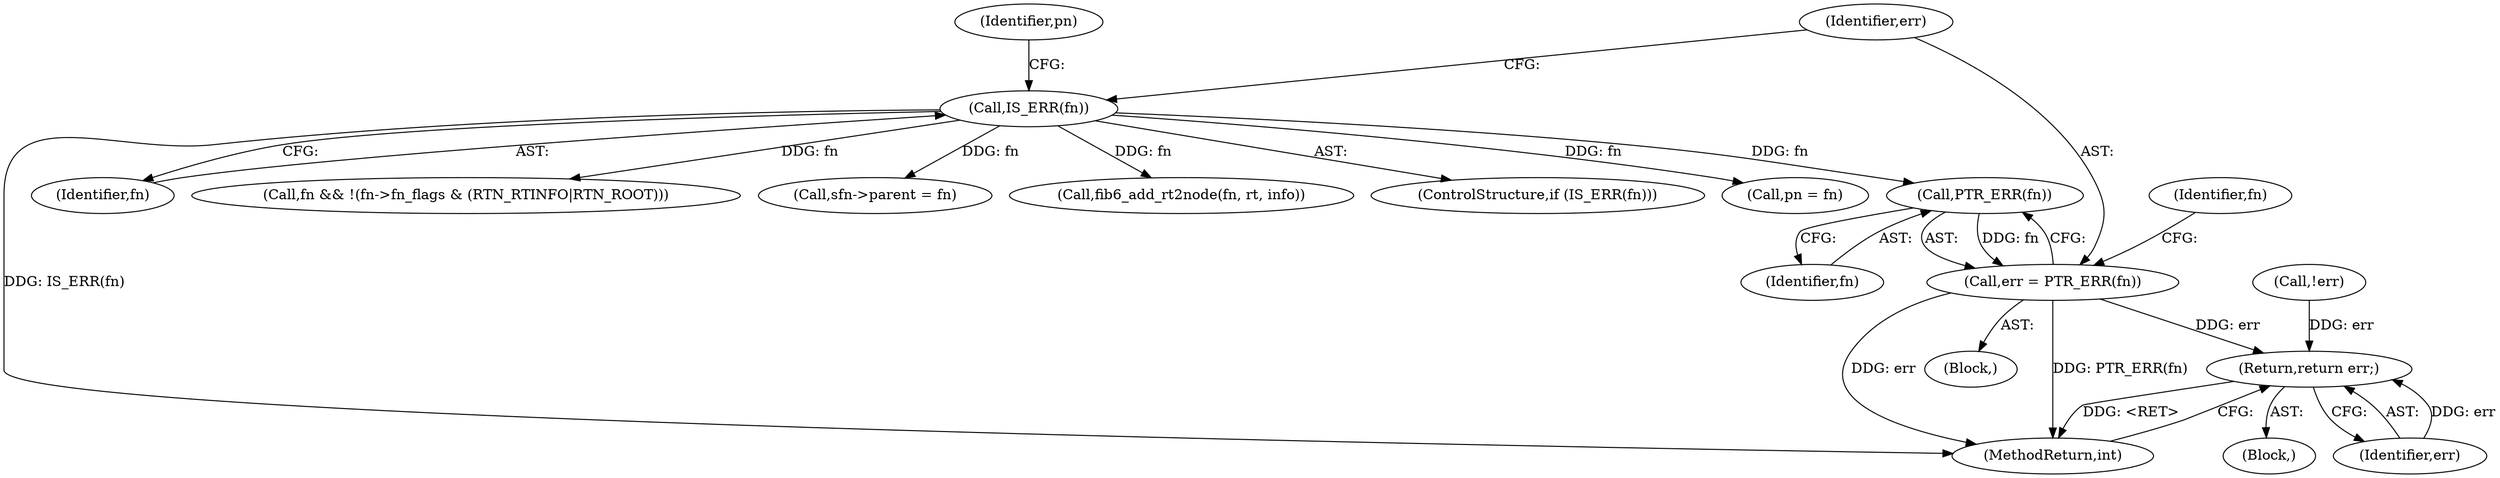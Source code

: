 digraph "0_linux_ae7b4e1f213aa659aedf9c6ecad0bf5f0476e1e2@pointer" {
"1000172" [label="(Call,PTR_ERR(fn))"];
"1000167" [label="(Call,IS_ERR(fn))"];
"1000170" [label="(Call,err = PTR_ERR(fn))"];
"1000400" [label="(Return,return err;)"];
"1000426" [label="(MethodReturn,int)"];
"1000168" [label="(Identifier,fn)"];
"1000169" [label="(Block,)"];
"1000179" [label="(Identifier,pn)"];
"1000293" [label="(Call,!err)"];
"1000404" [label="(Call,fn && !(fn->fn_flags & (RTN_RTINFO|RTN_ROOT)))"];
"1000246" [label="(Call,sfn->parent = fn)"];
"1000288" [label="(Call,fib6_add_rt2node(fn, rt, info))"];
"1000400" [label="(Return,return err;)"];
"1000170" [label="(Call,err = PTR_ERR(fn))"];
"1000166" [label="(ControlStructure,if (IS_ERR(fn)))"];
"1000171" [label="(Identifier,err)"];
"1000167" [label="(Call,IS_ERR(fn))"];
"1000173" [label="(Identifier,fn)"];
"1000175" [label="(Identifier,fn)"];
"1000401" [label="(Identifier,err)"];
"1000111" [label="(Block,)"];
"1000172" [label="(Call,PTR_ERR(fn))"];
"1000178" [label="(Call,pn = fn)"];
"1000172" -> "1000170"  [label="AST: "];
"1000172" -> "1000173"  [label="CFG: "];
"1000173" -> "1000172"  [label="AST: "];
"1000170" -> "1000172"  [label="CFG: "];
"1000172" -> "1000170"  [label="DDG: fn"];
"1000167" -> "1000172"  [label="DDG: fn"];
"1000167" -> "1000166"  [label="AST: "];
"1000167" -> "1000168"  [label="CFG: "];
"1000168" -> "1000167"  [label="AST: "];
"1000171" -> "1000167"  [label="CFG: "];
"1000179" -> "1000167"  [label="CFG: "];
"1000167" -> "1000426"  [label="DDG: IS_ERR(fn)"];
"1000167" -> "1000178"  [label="DDG: fn"];
"1000167" -> "1000246"  [label="DDG: fn"];
"1000167" -> "1000288"  [label="DDG: fn"];
"1000167" -> "1000404"  [label="DDG: fn"];
"1000170" -> "1000169"  [label="AST: "];
"1000171" -> "1000170"  [label="AST: "];
"1000175" -> "1000170"  [label="CFG: "];
"1000170" -> "1000426"  [label="DDG: PTR_ERR(fn)"];
"1000170" -> "1000426"  [label="DDG: err"];
"1000170" -> "1000400"  [label="DDG: err"];
"1000400" -> "1000111"  [label="AST: "];
"1000400" -> "1000401"  [label="CFG: "];
"1000401" -> "1000400"  [label="AST: "];
"1000426" -> "1000400"  [label="CFG: "];
"1000400" -> "1000426"  [label="DDG: <RET>"];
"1000401" -> "1000400"  [label="DDG: err"];
"1000293" -> "1000400"  [label="DDG: err"];
}
